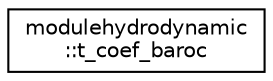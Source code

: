 digraph "Graphical Class Hierarchy"
{
 // LATEX_PDF_SIZE
  edge [fontname="Helvetica",fontsize="10",labelfontname="Helvetica",labelfontsize="10"];
  node [fontname="Helvetica",fontsize="10",shape=record];
  rankdir="LR";
  Node0 [label="modulehydrodynamic\l::t_coef_baroc",height=0.2,width=0.4,color="black", fillcolor="white", style="filled",URL="$structmodulehydrodynamic_1_1t__coef__baroc.html",tooltip=" "];
}
